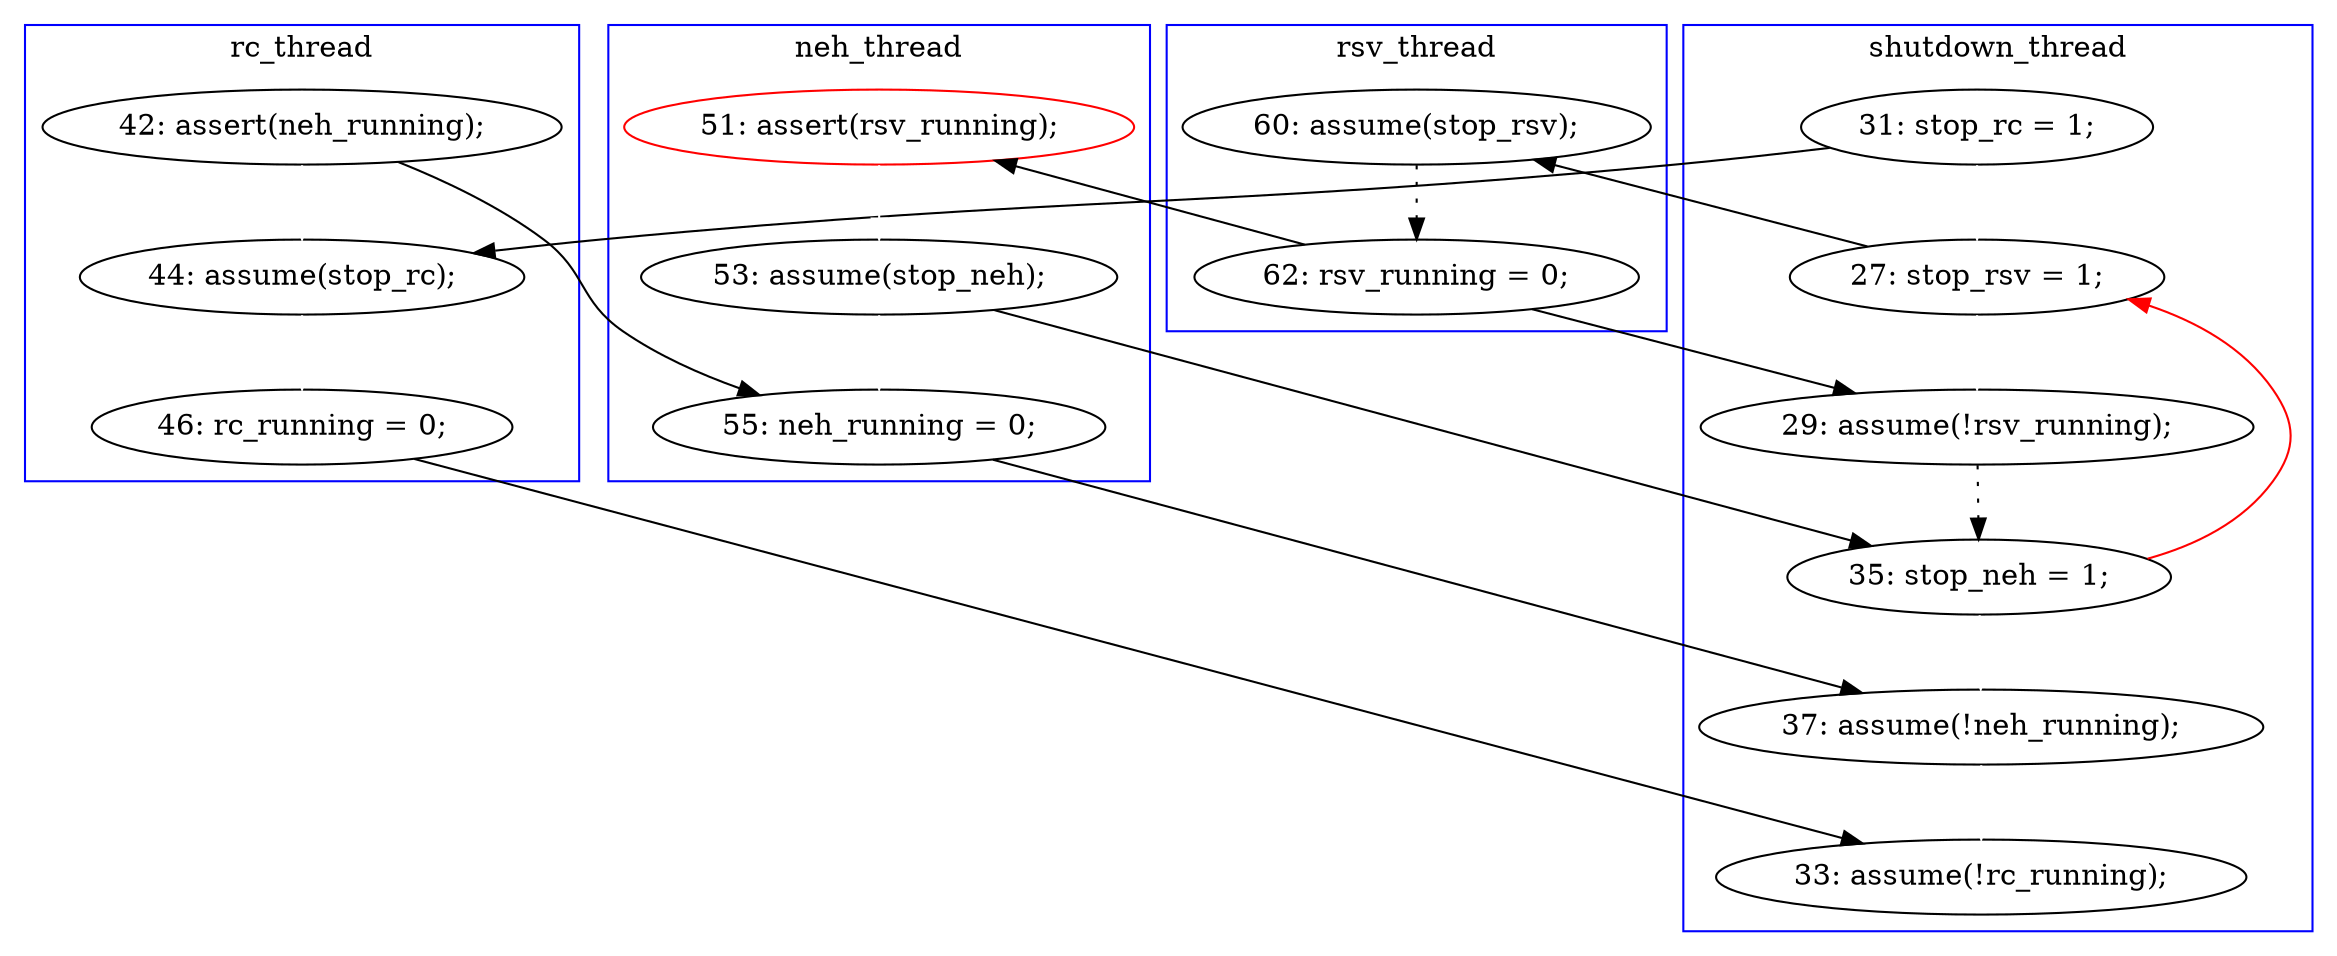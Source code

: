 digraph Counterexample {
	13 -> 19 [color = black, style = solid, constraint = false]
	33 -> 13 [color = red, style = solid, constraint = false]
	22 -> 32 [color = black, style = solid, constraint = false]
	28 -> 33 [color = black, style = solid, constraint = false]
	29 -> 34 [color = black, style = solid, constraint = false]
	28 -> 29 [color = white, style = solid]
	12 -> 21 [color = black, style = solid, constraint = false]
	13 -> 32 [color = white, style = solid]
	24 -> 28 [color = white, style = solid]
	32 -> 33 [color = black, style = dotted]
	22 -> 24 [color = black, style = solid, constraint = false]
	34 -> 35 [color = white, style = solid]
	21 -> 23 [color = white, style = solid]
	18 -> 29 [color = black, style = solid, constraint = false]
	18 -> 21 [color = white, style = solid]
	19 -> 22 [color = black, style = dotted]
	33 -> 34 [color = white, style = solid]
	12 -> 13 [color = white, style = solid]
	23 -> 35 [color = black, style = solid, constraint = false]
	subgraph cluster2 {
		label = rc_thread
		color = blue
		21  [label = "44: assume(stop_rc);"]
		18  [label = "42: assert(neh_running);"]
		23  [label = "46: rc_running = 0;"]
	}
	subgraph cluster3 {
		label = neh_thread
		color = blue
		24  [label = "51: assert(rsv_running);", color = red]
		28  [label = "53: assume(stop_neh);"]
		29  [label = "55: neh_running = 0;"]
	}
	subgraph cluster4 {
		label = rsv_thread
		color = blue
		22  [label = "62: rsv_running = 0;"]
		19  [label = "60: assume(stop_rsv);"]
	}
	subgraph cluster1 {
		label = shutdown_thread
		color = blue
		13  [label = "27: stop_rsv = 1;"]
		32  [label = "29: assume(!rsv_running);"]
		12  [label = "31: stop_rc = 1;"]
		33  [label = "35: stop_neh = 1;"]
		35  [label = "33: assume(!rc_running);"]
		34  [label = "37: assume(!neh_running);"]
	}
}